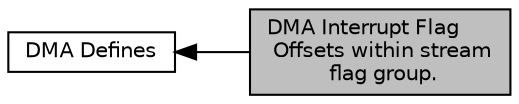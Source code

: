 digraph "DMA Interrupt Flag Offsets within stream flag group."
{
  edge [fontname="Helvetica",fontsize="10",labelfontname="Helvetica",labelfontsize="10"];
  node [fontname="Helvetica",fontsize="10",shape=record];
  rankdir=LR;
  Node0 [label="DMA Interrupt Flag\l Offsets within stream\l flag group.",height=0.2,width=0.4,color="black", fillcolor="grey75", style="filled", fontcolor="black"];
  Node1 [label="DMA Defines",height=0.2,width=0.4,color="black", fillcolor="white", style="filled",URL="$group__dma__defines.html",tooltip="Defined Constants and Types for the STM32F2xx DMA Controller. "];
  Node1->Node0 [shape=plaintext, dir="back", style="solid"];
}
